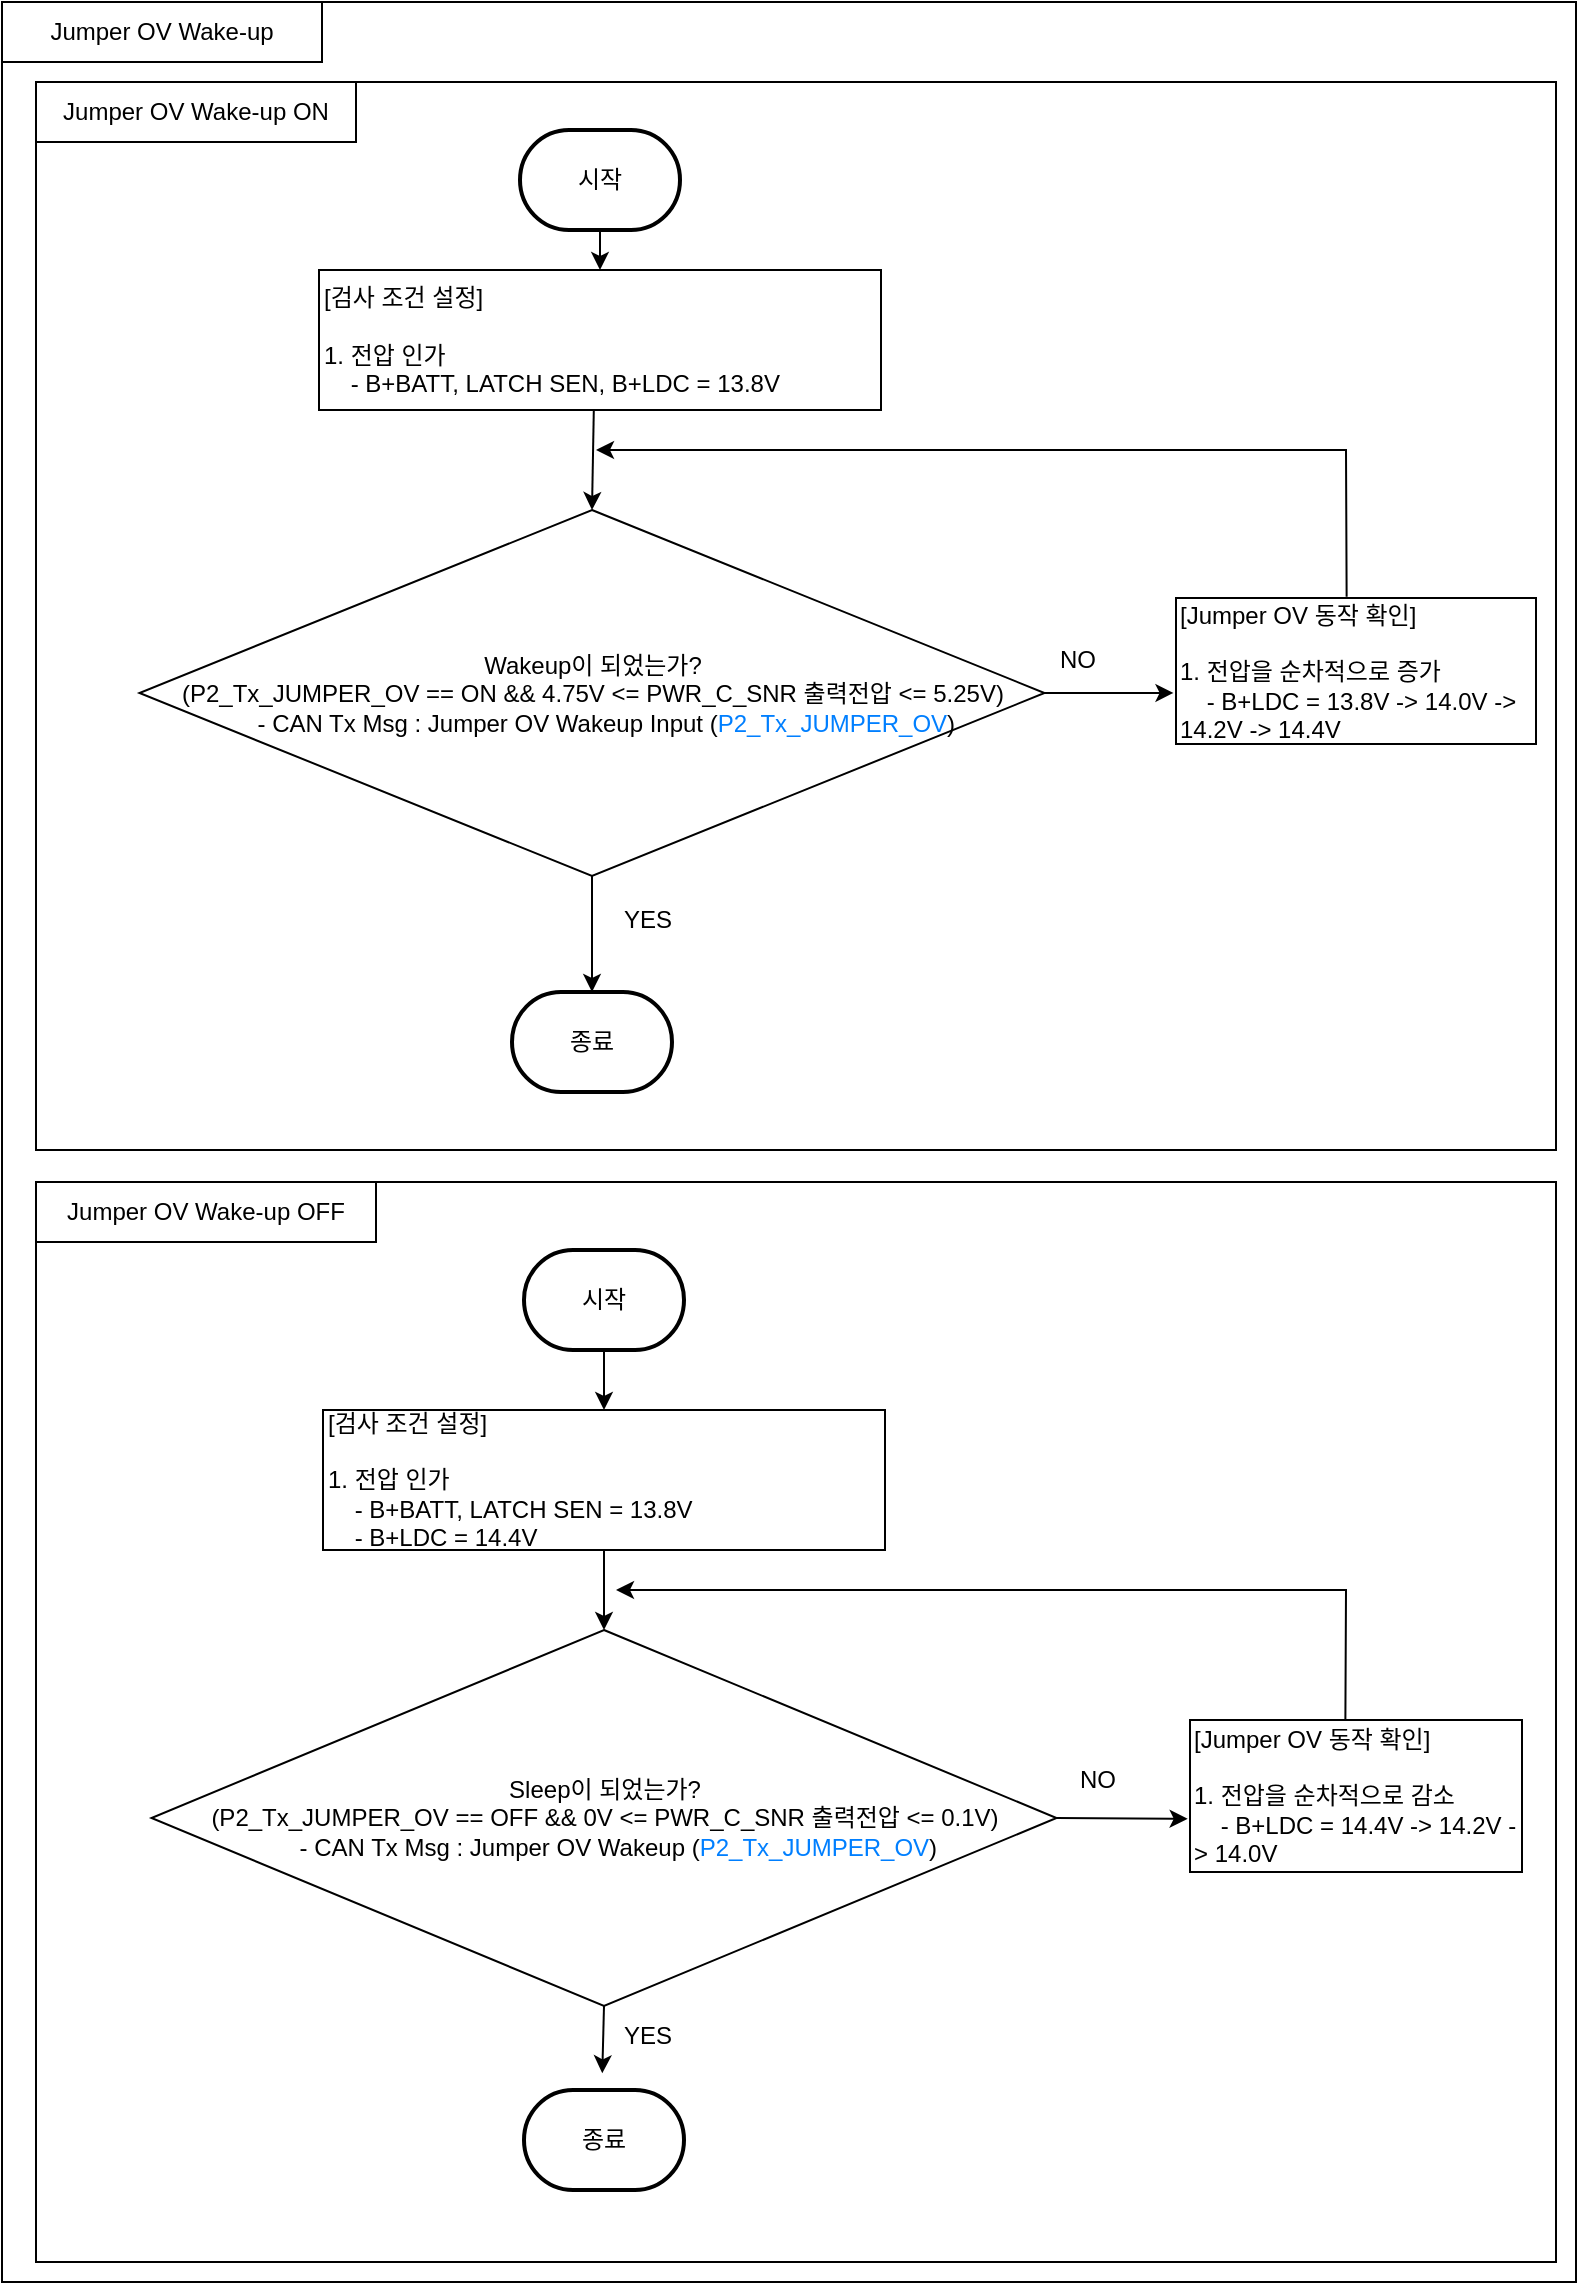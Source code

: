 <mxfile version="23.0.0" type="github">
  <diagram name="페이지-1" id="fEnY4iOkhv4XJhf2eD4B">
    <mxGraphModel dx="1136" dy="-466" grid="1" gridSize="10" guides="1" tooltips="1" connect="1" arrows="1" fold="1" page="1" pageScale="1" pageWidth="827" pageHeight="1169" math="0" shadow="0">
      <root>
        <mxCell id="0" />
        <mxCell id="1" parent="0" />
        <mxCell id="GIYgSABrDIUkGp1uLft4-9" value="" style="rounded=0;whiteSpace=wrap;html=1;" parent="1" vertex="1">
          <mxGeometry x="23" y="1190" width="787" height="1140" as="geometry" />
        </mxCell>
        <mxCell id="GIYgSABrDIUkGp1uLft4-10" value="Jumper OV Wake-up" style="rounded=0;whiteSpace=wrap;html=1;" parent="1" vertex="1">
          <mxGeometry x="23" y="1190" width="160" height="30" as="geometry" />
        </mxCell>
        <mxCell id="4ckRqdpDPiqs74uObfjG-1" value="" style="rounded=0;whiteSpace=wrap;html=1;" parent="1" vertex="1">
          <mxGeometry x="40" y="1230" width="760" height="534" as="geometry" />
        </mxCell>
        <mxCell id="4ckRqdpDPiqs74uObfjG-11" value="Jumper OV Wake-up ON" style="rounded=0;whiteSpace=wrap;html=1;" parent="1" vertex="1">
          <mxGeometry x="40" y="1230" width="160" height="30" as="geometry" />
        </mxCell>
        <mxCell id="4ckRqdpDPiqs74uObfjG-2" value="시작" style="strokeWidth=2;html=1;shape=mxgraph.flowchart.terminator;whiteSpace=wrap;" parent="1" vertex="1">
          <mxGeometry x="282" y="1254" width="80" height="50" as="geometry" />
        </mxCell>
        <mxCell id="4ckRqdpDPiqs74uObfjG-4" value="[검사 조건 설정]&lt;br&gt;&lt;br&gt;1. 전압 인가&lt;br&gt;&amp;nbsp; &amp;nbsp; - B+BATT, LATCH SEN, B+LDC = 13.8V" style="rounded=0;whiteSpace=wrap;html=1;align=left;" parent="1" vertex="1">
          <mxGeometry x="181.5" y="1324" width="281" height="70" as="geometry" />
        </mxCell>
        <mxCell id="4ckRqdpDPiqs74uObfjG-5" value="Wakeup이 되었는가?&lt;br&gt;(P2_Tx_JUMPER_OV&amp;nbsp;== ON &amp;amp;&amp;amp; 4.75V &amp;lt;= PWR_C_SNR 출력전압 &amp;lt;= 5.25V)&lt;br&gt;&amp;nbsp; &amp;nbsp; - CAN Tx Msg :&amp;nbsp;Jumper OV Wakeup&amp;nbsp;Input&amp;nbsp;(&lt;font style=&quot;border-color: var(--border-color); text-align: left;&quot; color=&quot;#007fff&quot;&gt;P2_Tx_JUMPER_OV&lt;/font&gt;&lt;span style=&quot;text-align: left;&quot;&gt;)&lt;/span&gt;" style="rhombus;whiteSpace=wrap;html=1;" parent="1" vertex="1">
          <mxGeometry x="91.75" y="1444" width="452.5" height="183" as="geometry" />
        </mxCell>
        <mxCell id="4ckRqdpDPiqs74uObfjG-7" value="" style="endArrow=classic;html=1;rounded=0;exitX=0.5;exitY=1;exitDx=0;exitDy=0;exitPerimeter=0;entryX=0.5;entryY=0;entryDx=0;entryDy=0;" parent="1" source="4ckRqdpDPiqs74uObfjG-2" target="4ckRqdpDPiqs74uObfjG-4" edge="1">
          <mxGeometry width="50" height="50" relative="1" as="geometry">
            <mxPoint x="48" y="1354" as="sourcePoint" />
            <mxPoint x="98" y="1304" as="targetPoint" />
          </mxGeometry>
        </mxCell>
        <mxCell id="4ckRqdpDPiqs74uObfjG-9" value="[Jumper OV 동작 확인]&lt;br&gt;&lt;br&gt;1. 전압을 순차적으로 증가&lt;br&gt;&amp;nbsp; &amp;nbsp; - B+LDC = 13.8V -&amp;gt; 14.0V -&amp;gt; 14.2V -&amp;gt; 14.4V" style="rounded=0;whiteSpace=wrap;html=1;align=left;" parent="1" vertex="1">
          <mxGeometry x="610" y="1488" width="180" height="73" as="geometry" />
        </mxCell>
        <mxCell id="4ckRqdpDPiqs74uObfjG-10" value="" style="endArrow=classic;html=1;rounded=0;exitX=1;exitY=0.5;exitDx=0;exitDy=0;entryX=-0.007;entryY=0.65;entryDx=0;entryDy=0;entryPerimeter=0;" parent="1" source="4ckRqdpDPiqs74uObfjG-5" target="4ckRqdpDPiqs74uObfjG-9" edge="1">
          <mxGeometry width="50" height="50" relative="1" as="geometry">
            <mxPoint x="526" y="1573" as="sourcePoint" />
            <mxPoint x="576" y="1523" as="targetPoint" />
          </mxGeometry>
        </mxCell>
        <mxCell id="4ckRqdpDPiqs74uObfjG-14" value="YES" style="text;html=1;strokeColor=none;fillColor=none;align=center;verticalAlign=middle;whiteSpace=wrap;rounded=0;" parent="1" vertex="1">
          <mxGeometry x="315.5" y="1634" width="60" height="30" as="geometry" />
        </mxCell>
        <mxCell id="4ckRqdpDPiqs74uObfjG-15" value="NO" style="text;html=1;strokeColor=none;fillColor=none;align=center;verticalAlign=middle;whiteSpace=wrap;rounded=0;" parent="1" vertex="1">
          <mxGeometry x="531" y="1504" width="60" height="30" as="geometry" />
        </mxCell>
        <mxCell id="4ckRqdpDPiqs74uObfjG-16" value="" style="endArrow=classic;html=1;rounded=0;exitX=0.474;exitY=-0.009;exitDx=0;exitDy=0;exitPerimeter=0;" parent="1" source="4ckRqdpDPiqs74uObfjG-9" edge="1">
          <mxGeometry width="50" height="50" relative="1" as="geometry">
            <mxPoint x="650" y="1560" as="sourcePoint" />
            <mxPoint x="320" y="1414" as="targetPoint" />
            <Array as="points">
              <mxPoint x="695" y="1414" />
            </Array>
          </mxGeometry>
        </mxCell>
        <mxCell id="4ckRqdpDPiqs74uObfjG-17" value="" style="endArrow=classic;html=1;rounded=0;exitX=0.489;exitY=0.996;exitDx=0;exitDy=0;entryX=0.5;entryY=0;entryDx=0;entryDy=0;exitPerimeter=0;" parent="1" source="4ckRqdpDPiqs74uObfjG-4" target="4ckRqdpDPiqs74uObfjG-5" edge="1">
          <mxGeometry width="50" height="50" relative="1" as="geometry">
            <mxPoint x="539" y="1434" as="sourcePoint" />
            <mxPoint x="322.593" y="1416.225" as="targetPoint" />
          </mxGeometry>
        </mxCell>
        <mxCell id="GIYgSABrDIUkGp1uLft4-2" value="" style="endArrow=classic;html=1;rounded=0;exitX=0.5;exitY=1;exitDx=0;exitDy=0;entryX=0.5;entryY=0;entryDx=0;entryDy=0;entryPerimeter=0;" parent="1" source="4ckRqdpDPiqs74uObfjG-5" target="GIYgSABrDIUkGp1uLft4-6" edge="1">
          <mxGeometry width="50" height="50" relative="1" as="geometry">
            <mxPoint x="316" y="1683" as="sourcePoint" />
            <mxPoint x="309.71" y="1709.631" as="targetPoint" />
          </mxGeometry>
        </mxCell>
        <mxCell id="GIYgSABrDIUkGp1uLft4-4" value="" style="rounded=0;whiteSpace=wrap;html=1;" parent="1" vertex="1">
          <mxGeometry x="40" y="1780" width="760" height="540" as="geometry" />
        </mxCell>
        <mxCell id="GIYgSABrDIUkGp1uLft4-5" value="Jumper OV Wake-up OFF" style="rounded=0;whiteSpace=wrap;html=1;" parent="1" vertex="1">
          <mxGeometry x="40" y="1780" width="170" height="30" as="geometry" />
        </mxCell>
        <mxCell id="4ckRqdpDPiqs74uObfjG-13" value="" style="endArrow=classic;html=1;rounded=0;exitX=0.5;exitY=1;exitDx=0;exitDy=0;entryX=0.5;entryY=0;entryDx=0;entryDy=0;exitPerimeter=0;" parent="1" source="GIYgSABrDIUkGp1uLft4-11" target="GIYgSABrDIUkGp1uLft4-8" edge="1">
          <mxGeometry width="50" height="50" relative="1" as="geometry">
            <mxPoint x="323.5" y="1804.5" as="sourcePoint" />
            <mxPoint x="323.982" y="1890.442" as="targetPoint" />
          </mxGeometry>
        </mxCell>
        <mxCell id="4ckRqdpDPiqs74uObfjG-37" value="종료" style="strokeWidth=2;html=1;shape=mxgraph.flowchart.terminator;whiteSpace=wrap;" parent="1" vertex="1">
          <mxGeometry x="284" y="2234" width="80" height="50" as="geometry" />
        </mxCell>
        <mxCell id="4ckRqdpDPiqs74uObfjG-41" value="[Jumper OV 동작 확인]&lt;br&gt;&lt;br&gt;1. 전압을 순차적으로 감소&lt;br style=&quot;border-color: var(--border-color);&quot;&gt;&amp;nbsp; &amp;nbsp; - B+LDC = 14.4V -&amp;gt; 14.2V -&amp;gt; 14.0V" style="rounded=0;whiteSpace=wrap;html=1;align=left;" parent="1" vertex="1">
          <mxGeometry x="617" y="2049" width="166" height="76" as="geometry" />
        </mxCell>
        <mxCell id="4ckRqdpDPiqs74uObfjG-42" value="" style="endArrow=classic;html=1;rounded=0;exitX=1;exitY=0.5;exitDx=0;exitDy=0;entryX=-0.007;entryY=0.65;entryDx=0;entryDy=0;entryPerimeter=0;" parent="1" source="GIYgSABrDIUkGp1uLft4-8" target="4ckRqdpDPiqs74uObfjG-41" edge="1">
          <mxGeometry width="50" height="50" relative="1" as="geometry">
            <mxPoint x="429" y="2129" as="sourcePoint" />
            <mxPoint x="585" y="2009" as="targetPoint" />
          </mxGeometry>
        </mxCell>
        <mxCell id="4ckRqdpDPiqs74uObfjG-44" value="" style="endArrow=classic;html=1;rounded=0;exitX=0.5;exitY=1;exitDx=0;exitDy=0;entryX=0.533;entryY=0.022;entryDx=0;entryDy=0;entryPerimeter=0;" parent="1" source="GIYgSABrDIUkGp1uLft4-8" edge="1">
          <mxGeometry width="50" height="50" relative="1" as="geometry">
            <mxPoint x="324" y="2169" as="sourcePoint" />
            <mxPoint x="323.14" y="2225.66" as="targetPoint" />
          </mxGeometry>
        </mxCell>
        <mxCell id="4ckRqdpDPiqs74uObfjG-45" value="NO" style="text;html=1;strokeColor=none;fillColor=none;align=center;verticalAlign=middle;whiteSpace=wrap;rounded=0;" parent="1" vertex="1">
          <mxGeometry x="541" y="2064" width="60" height="30" as="geometry" />
        </mxCell>
        <mxCell id="4ckRqdpDPiqs74uObfjG-46" value="YES" style="text;html=1;strokeColor=none;fillColor=none;align=center;verticalAlign=middle;whiteSpace=wrap;rounded=0;" parent="1" vertex="1">
          <mxGeometry x="315.5" y="2192" width="60" height="30" as="geometry" />
        </mxCell>
        <mxCell id="4ckRqdpDPiqs74uObfjG-47" value="" style="endArrow=classic;html=1;rounded=0;exitX=0.468;exitY=-0.003;exitDx=0;exitDy=0;exitPerimeter=0;" parent="1" source="4ckRqdpDPiqs74uObfjG-41" edge="1">
          <mxGeometry width="50" height="50" relative="1" as="geometry">
            <mxPoint x="660" y="1999" as="sourcePoint" />
            <mxPoint x="330" y="1984" as="targetPoint" />
            <Array as="points">
              <mxPoint x="695" y="1984" />
            </Array>
          </mxGeometry>
        </mxCell>
        <mxCell id="GIYgSABrDIUkGp1uLft4-6" value="종료" style="strokeWidth=2;html=1;shape=mxgraph.flowchart.terminator;whiteSpace=wrap;" parent="1" vertex="1">
          <mxGeometry x="278" y="1685" width="80" height="50" as="geometry" />
        </mxCell>
        <mxCell id="GIYgSABrDIUkGp1uLft4-7" value="시작" style="strokeWidth=2;html=1;shape=mxgraph.flowchart.terminator;whiteSpace=wrap;" parent="1" vertex="1">
          <mxGeometry x="284" y="1814" width="80" height="50" as="geometry" />
        </mxCell>
        <mxCell id="GIYgSABrDIUkGp1uLft4-8" value="Sleep이 되었는가?&lt;br&gt;(P2_Tx_JUMPER_OV&amp;nbsp;== OFF &amp;amp;&amp;amp; 0V &amp;lt;= PWR_C_SNR 출력전압 &amp;lt;= 0.1V)&lt;br&gt;&amp;nbsp; &amp;nbsp; - CAN Tx Msg :&amp;nbsp;Jumper OV Wakeup (&lt;font style=&quot;border-color: var(--border-color); text-align: left;&quot; color=&quot;#007fff&quot;&gt;P2_Tx_JUMPER_OV&lt;/font&gt;&lt;span style=&quot;text-align: left;&quot;&gt;)&lt;/span&gt;" style="rhombus;whiteSpace=wrap;html=1;" parent="1" vertex="1">
          <mxGeometry x="97.75" y="2004" width="452.5" height="188" as="geometry" />
        </mxCell>
        <mxCell id="GIYgSABrDIUkGp1uLft4-12" value="" style="endArrow=classic;html=1;rounded=0;exitX=0.5;exitY=1;exitDx=0;exitDy=0;entryX=0.5;entryY=0;entryDx=0;entryDy=0;exitPerimeter=0;" parent="1" source="GIYgSABrDIUkGp1uLft4-7" target="GIYgSABrDIUkGp1uLft4-11" edge="1">
          <mxGeometry width="50" height="50" relative="1" as="geometry">
            <mxPoint x="324" y="1864" as="sourcePoint" />
            <mxPoint x="324" y="2004" as="targetPoint" />
          </mxGeometry>
        </mxCell>
        <mxCell id="GIYgSABrDIUkGp1uLft4-11" value="[검사 조건 설정]&lt;br&gt;&lt;br&gt;1. 전압 인가&lt;br&gt;&amp;nbsp; &amp;nbsp; - B+BATT, LATCH SEN = 13.8V&lt;br&gt;&amp;nbsp; &amp;nbsp; - B+LDC = 14.4V" style="rounded=0;whiteSpace=wrap;html=1;align=left;" parent="1" vertex="1">
          <mxGeometry x="183.5" y="1894" width="281" height="70" as="geometry" />
        </mxCell>
      </root>
    </mxGraphModel>
  </diagram>
</mxfile>
